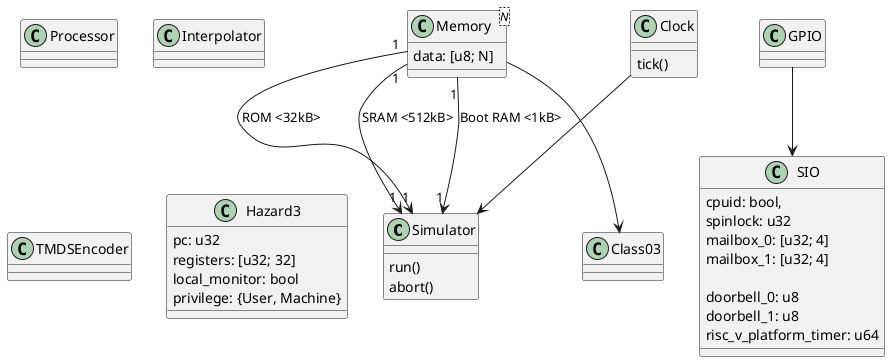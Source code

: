 @startuml

class Simulator {
    run()
    abort()
}

class Memory<N> {
    data: [u8; N]
}

class Processor {

}

class Clock {
    tick()
}

class SIO {
    '  returns a value of 0 when read by core 0, and 1 when read by core 1
    cpuid: bool,
    ' If both cores try to claim the same lock on the same clock cycle, core 0 succeeds.
    spinlock: u32
    ' can only be written by core 0 and read by core 1
    mailbox_0: [u32; 4]
    '  can only be written by core 1 and read by core 0
    mailbox_1: [u32; 4]

    ' The doorbell registers raise an interrupt on the opposite core
    doorbell_0: u8
    doorbell_1: u8
    risc_v_platform_timer: u64
}


' Chapter 3.1.3
' • all user GPIOs (GPIOs 0 through 29, or 0 through 47, depending on package option)
' • QSPI pins
' • USB DP/DM pins
class GPIO {

}

' Chapter 3.1.10
' Each core is equipped with two interpolators
class Interpolator {

}

' Chapter 3.1.9???
class TMDSEncoder {

}

' Chapter 3.8.1.3
' The RISC-V architecture
class Hazard3 {
    pc: u32
    ' at index 0 is hardwired to zero, ignores writes
    registers: [u32; 32]
    local_monitor: bool
    privilege: {User, Machine}
}


Memory "1" --> "1" Simulator: "ROM <32kB>"
Memory "1" --> "1" Simulator: "SRAM <512kB>"
Memory "1" --> "1" Simulator: "Boot RAM <1kB>"
Clock --> Simulator

Memory --> Class03

GPIO --> SIO

@enduml
